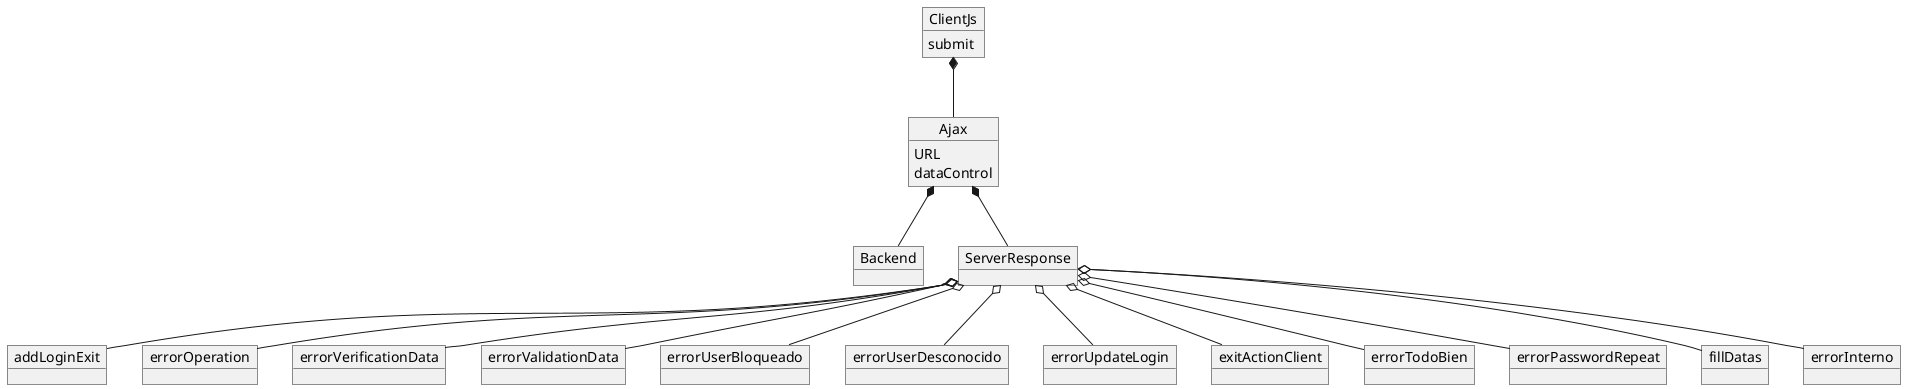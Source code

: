 @startuml clientResponse
object ClientJs{
    submit
}
object Ajax{
URL
dataControl
}
object Backend{

}
object ServerResponse{

}
object addLoginExit{

}
object errorOperation{
}
object errorVerificationData{
}
object errorValidationData{
}
object errorUserBloqueado{
}
object errorUserDesconocido{
}
object errorUpdateLogin{
}
object exitActionClient{
}
object errorTodoBien{
}
object errorPasswordRepeat{
}
object fillDatas {
}
object errorInterno{
}

ClientJs *-- Ajax
Ajax *-- Backend
Ajax *-- ServerResponse
ServerResponse o-- addLoginExit
ServerResponse o--errorOperation
ServerResponse o-- errorVerificationData
ServerResponse o-- errorValidationData
ServerResponse o-- errorUserBloqueado
ServerResponse o-- errorUserDesconocido
ServerResponse o-- errorUpdateLogin
ServerResponse o-- exitActionClient
ServerResponse o-- errorTodoBien
ServerResponse o-- errorPasswordRepeat
ServerResponse o-- fillDatas
ServerResponse o-- errorInterno
@enduml